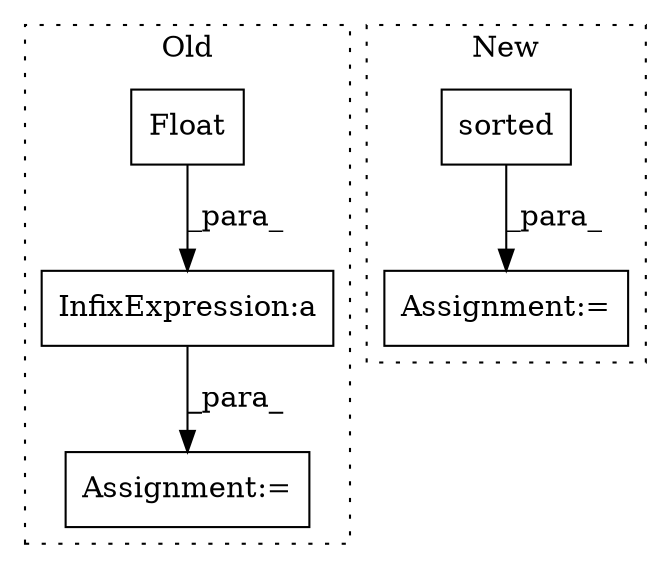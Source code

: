 digraph G {
subgraph cluster0 {
1 [label="Float" a="32" s="3882,3893" l="6,1" shape="box"];
3 [label="Assignment:=" a="7" s="3869" l="1" shape="box"];
5 [label="InfixExpression:a" a="27" s="3879" l="3" shape="box"];
label = "Old";
style="dotted";
}
subgraph cluster1 {
2 [label="sorted" a="32" s="3606,3647" l="7,1" shape="box"];
4 [label="Assignment:=" a="7" s="3605" l="1" shape="box"];
label = "New";
style="dotted";
}
1 -> 5 [label="_para_"];
2 -> 4 [label="_para_"];
5 -> 3 [label="_para_"];
}